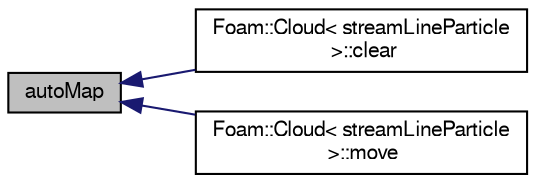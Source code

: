 digraph "autoMap"
{
  bgcolor="transparent";
  edge [fontname="FreeSans",fontsize="10",labelfontname="FreeSans",labelfontsize="10"];
  node [fontname="FreeSans",fontsize="10",shape=record];
  rankdir="LR";
  Node122 [label="autoMap",height=0.2,width=0.4,color="black", fillcolor="grey75", style="filled", fontcolor="black"];
  Node122 -> Node123 [dir="back",color="midnightblue",fontsize="10",style="solid",fontname="FreeSans"];
  Node123 [label="Foam::Cloud\< streamLineParticle\l \>::clear",height=0.2,width=0.4,color="black",URL="$a23562.html#ac8bb3912a3ce86b15842e79d0b421204"];
  Node122 -> Node124 [dir="back",color="midnightblue",fontsize="10",style="solid",fontname="FreeSans"];
  Node124 [label="Foam::Cloud\< streamLineParticle\l \>::move",height=0.2,width=0.4,color="black",URL="$a23562.html#a1aa654ad94ec7ea9f8cbfd730b2bb2ce",tooltip="Move the particles. "];
}

